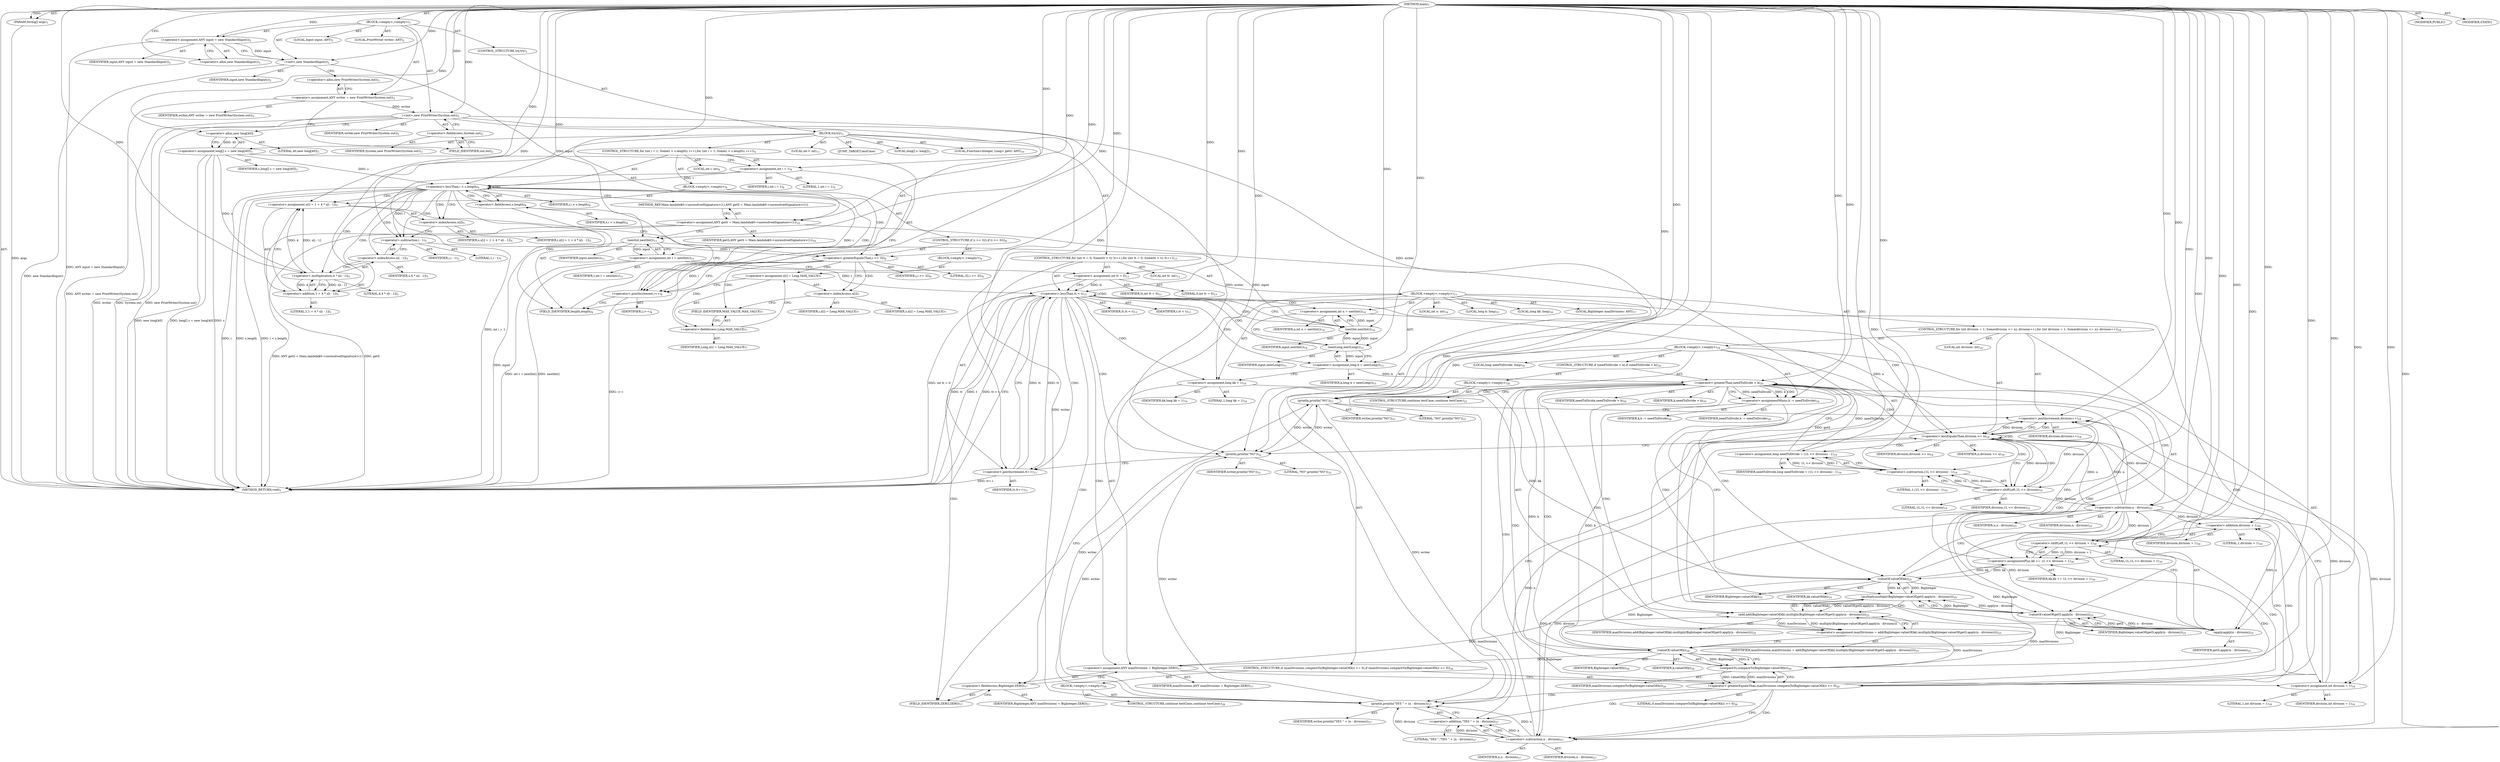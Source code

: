 digraph "main" {  
"32" [label = <(METHOD,main)<SUB>1</SUB>> ]
"17" [label = <(PARAM,String[] args)<SUB>1</SUB>> ]
"33" [label = <(BLOCK,&lt;empty&gt;,&lt;empty&gt;)<SUB>1</SUB>> ]
"4" [label = <(LOCAL,Input input: ANY)<SUB>2</SUB>> ]
"34" [label = <(&lt;operator&gt;.assignment,ANY input = new StandardInput())<SUB>2</SUB>> ]
"35" [label = <(IDENTIFIER,input,ANY input = new StandardInput())<SUB>2</SUB>> ]
"36" [label = <(&lt;operator&gt;.alloc,new StandardInput())<SUB>2</SUB>> ]
"37" [label = <(&lt;init&gt;,new StandardInput())<SUB>2</SUB>> ]
"3" [label = <(IDENTIFIER,input,new StandardInput())<SUB>2</SUB>> ]
"6" [label = <(LOCAL,PrintWriter writer: ANY)<SUB>2</SUB>> ]
"38" [label = <(&lt;operator&gt;.assignment,ANY writer = new PrintWriter(System.out))<SUB>2</SUB>> ]
"39" [label = <(IDENTIFIER,writer,ANY writer = new PrintWriter(System.out))<SUB>2</SUB>> ]
"40" [label = <(&lt;operator&gt;.alloc,new PrintWriter(System.out))<SUB>2</SUB>> ]
"41" [label = <(&lt;init&gt;,new PrintWriter(System.out))<SUB>2</SUB>> ]
"5" [label = <(IDENTIFIER,writer,new PrintWriter(System.out))<SUB>2</SUB>> ]
"42" [label = <(&lt;operator&gt;.fieldAccess,System.out)<SUB>2</SUB>> ]
"43" [label = <(IDENTIFIER,System,new PrintWriter(System.out))<SUB>2</SUB>> ]
"44" [label = <(FIELD_IDENTIFIER,out,out)<SUB>2</SUB>> ]
"45" [label = <(CONTROL_STRUCTURE,try,try)<SUB>2</SUB>> ]
"46" [label = <(BLOCK,try,try)<SUB>2</SUB>> ]
"8" [label = <(LOCAL,long[] s: long[])<SUB>3</SUB>> ]
"47" [label = <(&lt;operator&gt;.assignment,long[] s = new long[40])<SUB>3</SUB>> ]
"48" [label = <(IDENTIFIER,s,long[] s = new long[40])<SUB>3</SUB>> ]
"49" [label = <(&lt;operator&gt;.alloc,new long[40])> ]
"50" [label = <(LITERAL,40,new long[40])<SUB>3</SUB>> ]
"51" [label = <(CONTROL_STRUCTURE,for (int i = 1; Some(i &lt; s.length); i++),for (int i = 1; Some(i &lt; s.length); i++))<SUB>4</SUB>> ]
"11" [label = <(LOCAL,int i: int)<SUB>4</SUB>> ]
"52" [label = <(&lt;operator&gt;.assignment,int i = 1)<SUB>4</SUB>> ]
"53" [label = <(IDENTIFIER,i,int i = 1)<SUB>4</SUB>> ]
"54" [label = <(LITERAL,1,int i = 1)<SUB>4</SUB>> ]
"55" [label = <(&lt;operator&gt;.lessThan,i &lt; s.length)<SUB>4</SUB>> ]
"56" [label = <(IDENTIFIER,i,i &lt; s.length)<SUB>4</SUB>> ]
"57" [label = <(&lt;operator&gt;.fieldAccess,s.length)<SUB>4</SUB>> ]
"58" [label = <(IDENTIFIER,s,i &lt; s.length)<SUB>4</SUB>> ]
"59" [label = <(FIELD_IDENTIFIER,length,length)<SUB>4</SUB>> ]
"60" [label = <(&lt;operator&gt;.postIncrement,i++)<SUB>4</SUB>> ]
"61" [label = <(IDENTIFIER,i,i++)<SUB>4</SUB>> ]
"62" [label = <(BLOCK,&lt;empty&gt;,&lt;empty&gt;)<SUB>4</SUB>> ]
"63" [label = <(&lt;operator&gt;.assignment,s[i] = 1 + 4 * s[i - 1])<SUB>5</SUB>> ]
"64" [label = <(&lt;operator&gt;.indexAccess,s[i])<SUB>5</SUB>> ]
"65" [label = <(IDENTIFIER,s,s[i] = 1 + 4 * s[i - 1])<SUB>5</SUB>> ]
"66" [label = <(IDENTIFIER,i,s[i] = 1 + 4 * s[i - 1])<SUB>5</SUB>> ]
"67" [label = <(&lt;operator&gt;.addition,1 + 4 * s[i - 1])<SUB>5</SUB>> ]
"68" [label = <(LITERAL,1,1 + 4 * s[i - 1])<SUB>5</SUB>> ]
"69" [label = <(&lt;operator&gt;.multiplication,4 * s[i - 1])<SUB>5</SUB>> ]
"70" [label = <(LITERAL,4,4 * s[i - 1])<SUB>5</SUB>> ]
"71" [label = <(&lt;operator&gt;.indexAccess,s[i - 1])<SUB>5</SUB>> ]
"72" [label = <(IDENTIFIER,s,4 * s[i - 1])<SUB>5</SUB>> ]
"73" [label = <(&lt;operator&gt;.subtraction,i - 1)<SUB>5</SUB>> ]
"74" [label = <(IDENTIFIER,i,i - 1)<SUB>5</SUB>> ]
"75" [label = <(LITERAL,1,i - 1)<SUB>5</SUB>> ]
"76" [label = <(CONTROL_STRUCTURE,if (i &gt;= 32),if (i &gt;= 32))<SUB>6</SUB>> ]
"77" [label = <(&lt;operator&gt;.greaterEqualsThan,i &gt;= 32)<SUB>6</SUB>> ]
"78" [label = <(IDENTIFIER,i,i &gt;= 32)<SUB>6</SUB>> ]
"79" [label = <(LITERAL,32,i &gt;= 32)<SUB>6</SUB>> ]
"80" [label = <(BLOCK,&lt;empty&gt;,&lt;empty&gt;)<SUB>6</SUB>> ]
"81" [label = <(&lt;operator&gt;.assignment,s[i] = Long.MAX_VALUE)<SUB>7</SUB>> ]
"82" [label = <(&lt;operator&gt;.indexAccess,s[i])<SUB>7</SUB>> ]
"83" [label = <(IDENTIFIER,s,s[i] = Long.MAX_VALUE)<SUB>7</SUB>> ]
"84" [label = <(IDENTIFIER,i,s[i] = Long.MAX_VALUE)<SUB>7</SUB>> ]
"85" [label = <(&lt;operator&gt;.fieldAccess,Long.MAX_VALUE)<SUB>7</SUB>> ]
"86" [label = <(IDENTIFIER,Long,s[i] = Long.MAX_VALUE)<SUB>7</SUB>> ]
"87" [label = <(FIELD_IDENTIFIER,MAX_VALUE,MAX_VALUE)<SUB>7</SUB>> ]
"13" [label = <(LOCAL,Function&lt;Integer, Long&gt; getS: ANY)<SUB>10</SUB>> ]
"88" [label = <(&lt;operator&gt;.assignment,ANY getS = Main.lambda$0:&lt;unresolvedSignature&gt;(1))<SUB>10</SUB>> ]
"89" [label = <(IDENTIFIER,getS,ANY getS = Main.lambda$0:&lt;unresolvedSignature&gt;(1))<SUB>10</SUB>> ]
"9" [label = <(METHOD_REF,Main.lambda$0:&lt;unresolvedSignature&gt;(1),ANY getS = Main.lambda$0:&lt;unresolvedSignature&gt;(1))> ]
"90" [label = <(LOCAL,int t: int)<SUB>11</SUB>> ]
"91" [label = <(&lt;operator&gt;.assignment,int t = nextInt())<SUB>11</SUB>> ]
"92" [label = <(IDENTIFIER,t,int t = nextInt())<SUB>11</SUB>> ]
"93" [label = <(nextInt,nextInt())<SUB>11</SUB>> ]
"94" [label = <(IDENTIFIER,input,nextInt())<SUB>11</SUB>> ]
"95" [label = <(JUMP_TARGET,testCase)> ]
"96" [label = <(CONTROL_STRUCTURE,for (int tt = 0; Some(tt &lt; t); tt++),for (int tt = 0; Some(tt &lt; t); tt++))<SUB>13</SUB>> ]
"97" [label = <(LOCAL,int tt: int)<SUB>13</SUB>> ]
"98" [label = <(&lt;operator&gt;.assignment,int tt = 0)<SUB>13</SUB>> ]
"99" [label = <(IDENTIFIER,tt,int tt = 0)<SUB>13</SUB>> ]
"100" [label = <(LITERAL,0,int tt = 0)<SUB>13</SUB>> ]
"101" [label = <(&lt;operator&gt;.lessThan,tt &lt; t)<SUB>13</SUB>> ]
"102" [label = <(IDENTIFIER,tt,tt &lt; t)<SUB>13</SUB>> ]
"103" [label = <(IDENTIFIER,t,tt &lt; t)<SUB>13</SUB>> ]
"104" [label = <(&lt;operator&gt;.postIncrement,tt++)<SUB>13</SUB>> ]
"105" [label = <(IDENTIFIER,tt,tt++)<SUB>13</SUB>> ]
"106" [label = <(BLOCK,&lt;empty&gt;,&lt;empty&gt;)<SUB>13</SUB>> ]
"107" [label = <(LOCAL,int n: int)<SUB>14</SUB>> ]
"108" [label = <(&lt;operator&gt;.assignment,int n = nextInt())<SUB>14</SUB>> ]
"109" [label = <(IDENTIFIER,n,int n = nextInt())<SUB>14</SUB>> ]
"110" [label = <(nextInt,nextInt())<SUB>14</SUB>> ]
"111" [label = <(IDENTIFIER,input,nextInt())<SUB>14</SUB>> ]
"112" [label = <(LOCAL,long k: long)<SUB>15</SUB>> ]
"113" [label = <(&lt;operator&gt;.assignment,long k = nextLong())<SUB>15</SUB>> ]
"114" [label = <(IDENTIFIER,k,long k = nextLong())<SUB>15</SUB>> ]
"115" [label = <(nextLong,nextLong())<SUB>15</SUB>> ]
"116" [label = <(IDENTIFIER,input,nextLong())<SUB>15</SUB>> ]
"117" [label = <(LOCAL,long kk: long)<SUB>16</SUB>> ]
"118" [label = <(&lt;operator&gt;.assignment,long kk = 1)<SUB>16</SUB>> ]
"119" [label = <(IDENTIFIER,kk,long kk = 1)<SUB>16</SUB>> ]
"120" [label = <(LITERAL,1,long kk = 1)<SUB>16</SUB>> ]
"121" [label = <(LOCAL,BigInteger maxDivisions: ANY)<SUB>17</SUB>> ]
"122" [label = <(&lt;operator&gt;.assignment,ANY maxDivisions = BigInteger.ZERO)<SUB>17</SUB>> ]
"123" [label = <(IDENTIFIER,maxDivisions,ANY maxDivisions = BigInteger.ZERO)<SUB>17</SUB>> ]
"124" [label = <(&lt;operator&gt;.fieldAccess,BigInteger.ZERO)<SUB>17</SUB>> ]
"125" [label = <(IDENTIFIER,BigInteger,ANY maxDivisions = BigInteger.ZERO)<SUB>17</SUB>> ]
"126" [label = <(FIELD_IDENTIFIER,ZERO,ZERO)<SUB>17</SUB>> ]
"127" [label = <(CONTROL_STRUCTURE,for (int division = 1; Some(division &lt;= n); division++),for (int division = 1; Some(division &lt;= n); division++))<SUB>18</SUB>> ]
"128" [label = <(LOCAL,int division: int)<SUB>18</SUB>> ]
"129" [label = <(&lt;operator&gt;.assignment,int division = 1)<SUB>18</SUB>> ]
"130" [label = <(IDENTIFIER,division,int division = 1)<SUB>18</SUB>> ]
"131" [label = <(LITERAL,1,int division = 1)<SUB>18</SUB>> ]
"132" [label = <(&lt;operator&gt;.lessEqualsThan,division &lt;= n)<SUB>18</SUB>> ]
"133" [label = <(IDENTIFIER,division,division &lt;= n)<SUB>18</SUB>> ]
"134" [label = <(IDENTIFIER,n,division &lt;= n)<SUB>18</SUB>> ]
"135" [label = <(&lt;operator&gt;.postIncrement,division++)<SUB>18</SUB>> ]
"136" [label = <(IDENTIFIER,division,division++)<SUB>18</SUB>> ]
"137" [label = <(BLOCK,&lt;empty&gt;,&lt;empty&gt;)<SUB>18</SUB>> ]
"138" [label = <(LOCAL,long needToDivide: long)<SUB>19</SUB>> ]
"139" [label = <(&lt;operator&gt;.assignment,long needToDivide = (1L &lt;&lt; division) - 1)<SUB>19</SUB>> ]
"140" [label = <(IDENTIFIER,needToDivide,long needToDivide = (1L &lt;&lt; division) - 1)<SUB>19</SUB>> ]
"141" [label = <(&lt;operator&gt;.subtraction,(1L &lt;&lt; division) - 1)<SUB>19</SUB>> ]
"142" [label = <(&lt;operator&gt;.shiftLeft,1L &lt;&lt; division)<SUB>19</SUB>> ]
"143" [label = <(LITERAL,1L,1L &lt;&lt; division)<SUB>19</SUB>> ]
"144" [label = <(IDENTIFIER,division,1L &lt;&lt; division)<SUB>19</SUB>> ]
"145" [label = <(LITERAL,1,(1L &lt;&lt; division) - 1)<SUB>19</SUB>> ]
"146" [label = <(CONTROL_STRUCTURE,if (needToDivide &gt; k),if (needToDivide &gt; k))<SUB>20</SUB>> ]
"147" [label = <(&lt;operator&gt;.greaterThan,needToDivide &gt; k)<SUB>20</SUB>> ]
"148" [label = <(IDENTIFIER,needToDivide,needToDivide &gt; k)<SUB>20</SUB>> ]
"149" [label = <(IDENTIFIER,k,needToDivide &gt; k)<SUB>20</SUB>> ]
"150" [label = <(BLOCK,&lt;empty&gt;,&lt;empty&gt;)<SUB>20</SUB>> ]
"151" [label = <(println,println(&quot;NO&quot;))<SUB>21</SUB>> ]
"152" [label = <(IDENTIFIER,writer,println(&quot;NO&quot;))<SUB>21</SUB>> ]
"153" [label = <(LITERAL,&quot;NO&quot;,println(&quot;NO&quot;))<SUB>21</SUB>> ]
"154" [label = <(CONTROL_STRUCTURE,continue testCase;,continue testCase;)<SUB>22</SUB>> ]
"155" [label = <(&lt;operator&gt;.assignmentMinus,k -= needToDivide)<SUB>24</SUB>> ]
"156" [label = <(IDENTIFIER,k,k -= needToDivide)<SUB>24</SUB>> ]
"157" [label = <(IDENTIFIER,needToDivide,k -= needToDivide)<SUB>24</SUB>> ]
"158" [label = <(&lt;operator&gt;.assignment,maxDivisions = add(BigInteger.valueOf(kk).multiply(BigInteger.valueOf(getS.apply(n - division)))))<SUB>25</SUB>> ]
"159" [label = <(IDENTIFIER,maxDivisions,maxDivisions = add(BigInteger.valueOf(kk).multiply(BigInteger.valueOf(getS.apply(n - division)))))<SUB>25</SUB>> ]
"160" [label = <(add,add(BigInteger.valueOf(kk).multiply(BigInteger.valueOf(getS.apply(n - division)))))<SUB>25</SUB>> ]
"161" [label = <(IDENTIFIER,maxDivisions,add(BigInteger.valueOf(kk).multiply(BigInteger.valueOf(getS.apply(n - division)))))<SUB>25</SUB>> ]
"162" [label = <(multiply,multiply(BigInteger.valueOf(getS.apply(n - division))))<SUB>25</SUB>> ]
"163" [label = <(valueOf,valueOf(kk))<SUB>25</SUB>> ]
"164" [label = <(IDENTIFIER,BigInteger,valueOf(kk))<SUB>25</SUB>> ]
"165" [label = <(IDENTIFIER,kk,valueOf(kk))<SUB>25</SUB>> ]
"166" [label = <(valueOf,valueOf(getS.apply(n - division)))<SUB>25</SUB>> ]
"167" [label = <(IDENTIFIER,BigInteger,valueOf(getS.apply(n - division)))<SUB>25</SUB>> ]
"168" [label = <(apply,apply(n - division))<SUB>25</SUB>> ]
"169" [label = <(IDENTIFIER,getS,apply(n - division))<SUB>25</SUB>> ]
"170" [label = <(&lt;operator&gt;.subtraction,n - division)<SUB>25</SUB>> ]
"171" [label = <(IDENTIFIER,n,n - division)<SUB>25</SUB>> ]
"172" [label = <(IDENTIFIER,division,n - division)<SUB>25</SUB>> ]
"173" [label = <(CONTROL_STRUCTURE,if (maxDivisions.compareTo(BigInteger.valueOf(k)) &gt;= 0),if (maxDivisions.compareTo(BigInteger.valueOf(k)) &gt;= 0))<SUB>26</SUB>> ]
"174" [label = <(&lt;operator&gt;.greaterEqualsThan,maxDivisions.compareTo(BigInteger.valueOf(k)) &gt;= 0)<SUB>26</SUB>> ]
"175" [label = <(compareTo,compareTo(BigInteger.valueOf(k)))<SUB>26</SUB>> ]
"176" [label = <(IDENTIFIER,maxDivisions,compareTo(BigInteger.valueOf(k)))<SUB>26</SUB>> ]
"177" [label = <(valueOf,valueOf(k))<SUB>26</SUB>> ]
"178" [label = <(IDENTIFIER,BigInteger,valueOf(k))<SUB>26</SUB>> ]
"179" [label = <(IDENTIFIER,k,valueOf(k))<SUB>26</SUB>> ]
"180" [label = <(LITERAL,0,maxDivisions.compareTo(BigInteger.valueOf(k)) &gt;= 0)<SUB>26</SUB>> ]
"181" [label = <(BLOCK,&lt;empty&gt;,&lt;empty&gt;)<SUB>26</SUB>> ]
"182" [label = <(println,println(&quot;YES &quot; + (n - division)))<SUB>27</SUB>> ]
"183" [label = <(IDENTIFIER,writer,println(&quot;YES &quot; + (n - division)))<SUB>27</SUB>> ]
"184" [label = <(&lt;operator&gt;.addition,&quot;YES &quot; + (n - division))<SUB>27</SUB>> ]
"185" [label = <(LITERAL,&quot;YES &quot;,&quot;YES &quot; + (n - division))<SUB>27</SUB>> ]
"186" [label = <(&lt;operator&gt;.subtraction,n - division)<SUB>27</SUB>> ]
"187" [label = <(IDENTIFIER,n,n - division)<SUB>27</SUB>> ]
"188" [label = <(IDENTIFIER,division,n - division)<SUB>27</SUB>> ]
"189" [label = <(CONTROL_STRUCTURE,continue testCase;,continue testCase;)<SUB>28</SUB>> ]
"190" [label = <(&lt;operator&gt;.assignmentPlus,kk += 1L &lt;&lt; division + 1)<SUB>30</SUB>> ]
"191" [label = <(IDENTIFIER,kk,kk += 1L &lt;&lt; division + 1)<SUB>30</SUB>> ]
"192" [label = <(&lt;operator&gt;.shiftLeft,1L &lt;&lt; division + 1)<SUB>30</SUB>> ]
"193" [label = <(LITERAL,1L,1L &lt;&lt; division + 1)<SUB>30</SUB>> ]
"194" [label = <(&lt;operator&gt;.addition,division + 1)<SUB>30</SUB>> ]
"195" [label = <(IDENTIFIER,division,division + 1)<SUB>30</SUB>> ]
"196" [label = <(LITERAL,1,division + 1)<SUB>30</SUB>> ]
"197" [label = <(println,println(&quot;NO&quot;))<SUB>32</SUB>> ]
"198" [label = <(IDENTIFIER,writer,println(&quot;NO&quot;))<SUB>32</SUB>> ]
"199" [label = <(LITERAL,&quot;NO&quot;,println(&quot;NO&quot;))<SUB>32</SUB>> ]
"200" [label = <(MODIFIER,PUBLIC)> ]
"201" [label = <(MODIFIER,STATIC)> ]
"202" [label = <(METHOD_RETURN,void)<SUB>1</SUB>> ]
  "32" -> "17"  [ label = "AST: "] 
  "32" -> "33"  [ label = "AST: "] 
  "32" -> "200"  [ label = "AST: "] 
  "32" -> "201"  [ label = "AST: "] 
  "32" -> "202"  [ label = "AST: "] 
  "33" -> "4"  [ label = "AST: "] 
  "33" -> "34"  [ label = "AST: "] 
  "33" -> "37"  [ label = "AST: "] 
  "33" -> "6"  [ label = "AST: "] 
  "33" -> "38"  [ label = "AST: "] 
  "33" -> "41"  [ label = "AST: "] 
  "33" -> "45"  [ label = "AST: "] 
  "34" -> "35"  [ label = "AST: "] 
  "34" -> "36"  [ label = "AST: "] 
  "37" -> "3"  [ label = "AST: "] 
  "38" -> "39"  [ label = "AST: "] 
  "38" -> "40"  [ label = "AST: "] 
  "41" -> "5"  [ label = "AST: "] 
  "41" -> "42"  [ label = "AST: "] 
  "42" -> "43"  [ label = "AST: "] 
  "42" -> "44"  [ label = "AST: "] 
  "45" -> "46"  [ label = "AST: "] 
  "46" -> "8"  [ label = "AST: "] 
  "46" -> "47"  [ label = "AST: "] 
  "46" -> "51"  [ label = "AST: "] 
  "46" -> "13"  [ label = "AST: "] 
  "46" -> "88"  [ label = "AST: "] 
  "46" -> "90"  [ label = "AST: "] 
  "46" -> "91"  [ label = "AST: "] 
  "46" -> "95"  [ label = "AST: "] 
  "46" -> "96"  [ label = "AST: "] 
  "47" -> "48"  [ label = "AST: "] 
  "47" -> "49"  [ label = "AST: "] 
  "49" -> "50"  [ label = "AST: "] 
  "51" -> "11"  [ label = "AST: "] 
  "51" -> "52"  [ label = "AST: "] 
  "51" -> "55"  [ label = "AST: "] 
  "51" -> "60"  [ label = "AST: "] 
  "51" -> "62"  [ label = "AST: "] 
  "52" -> "53"  [ label = "AST: "] 
  "52" -> "54"  [ label = "AST: "] 
  "55" -> "56"  [ label = "AST: "] 
  "55" -> "57"  [ label = "AST: "] 
  "57" -> "58"  [ label = "AST: "] 
  "57" -> "59"  [ label = "AST: "] 
  "60" -> "61"  [ label = "AST: "] 
  "62" -> "63"  [ label = "AST: "] 
  "62" -> "76"  [ label = "AST: "] 
  "63" -> "64"  [ label = "AST: "] 
  "63" -> "67"  [ label = "AST: "] 
  "64" -> "65"  [ label = "AST: "] 
  "64" -> "66"  [ label = "AST: "] 
  "67" -> "68"  [ label = "AST: "] 
  "67" -> "69"  [ label = "AST: "] 
  "69" -> "70"  [ label = "AST: "] 
  "69" -> "71"  [ label = "AST: "] 
  "71" -> "72"  [ label = "AST: "] 
  "71" -> "73"  [ label = "AST: "] 
  "73" -> "74"  [ label = "AST: "] 
  "73" -> "75"  [ label = "AST: "] 
  "76" -> "77"  [ label = "AST: "] 
  "76" -> "80"  [ label = "AST: "] 
  "77" -> "78"  [ label = "AST: "] 
  "77" -> "79"  [ label = "AST: "] 
  "80" -> "81"  [ label = "AST: "] 
  "81" -> "82"  [ label = "AST: "] 
  "81" -> "85"  [ label = "AST: "] 
  "82" -> "83"  [ label = "AST: "] 
  "82" -> "84"  [ label = "AST: "] 
  "85" -> "86"  [ label = "AST: "] 
  "85" -> "87"  [ label = "AST: "] 
  "88" -> "89"  [ label = "AST: "] 
  "88" -> "9"  [ label = "AST: "] 
  "91" -> "92"  [ label = "AST: "] 
  "91" -> "93"  [ label = "AST: "] 
  "93" -> "94"  [ label = "AST: "] 
  "96" -> "97"  [ label = "AST: "] 
  "96" -> "98"  [ label = "AST: "] 
  "96" -> "101"  [ label = "AST: "] 
  "96" -> "104"  [ label = "AST: "] 
  "96" -> "106"  [ label = "AST: "] 
  "98" -> "99"  [ label = "AST: "] 
  "98" -> "100"  [ label = "AST: "] 
  "101" -> "102"  [ label = "AST: "] 
  "101" -> "103"  [ label = "AST: "] 
  "104" -> "105"  [ label = "AST: "] 
  "106" -> "107"  [ label = "AST: "] 
  "106" -> "108"  [ label = "AST: "] 
  "106" -> "112"  [ label = "AST: "] 
  "106" -> "113"  [ label = "AST: "] 
  "106" -> "117"  [ label = "AST: "] 
  "106" -> "118"  [ label = "AST: "] 
  "106" -> "121"  [ label = "AST: "] 
  "106" -> "122"  [ label = "AST: "] 
  "106" -> "127"  [ label = "AST: "] 
  "106" -> "197"  [ label = "AST: "] 
  "108" -> "109"  [ label = "AST: "] 
  "108" -> "110"  [ label = "AST: "] 
  "110" -> "111"  [ label = "AST: "] 
  "113" -> "114"  [ label = "AST: "] 
  "113" -> "115"  [ label = "AST: "] 
  "115" -> "116"  [ label = "AST: "] 
  "118" -> "119"  [ label = "AST: "] 
  "118" -> "120"  [ label = "AST: "] 
  "122" -> "123"  [ label = "AST: "] 
  "122" -> "124"  [ label = "AST: "] 
  "124" -> "125"  [ label = "AST: "] 
  "124" -> "126"  [ label = "AST: "] 
  "127" -> "128"  [ label = "AST: "] 
  "127" -> "129"  [ label = "AST: "] 
  "127" -> "132"  [ label = "AST: "] 
  "127" -> "135"  [ label = "AST: "] 
  "127" -> "137"  [ label = "AST: "] 
  "129" -> "130"  [ label = "AST: "] 
  "129" -> "131"  [ label = "AST: "] 
  "132" -> "133"  [ label = "AST: "] 
  "132" -> "134"  [ label = "AST: "] 
  "135" -> "136"  [ label = "AST: "] 
  "137" -> "138"  [ label = "AST: "] 
  "137" -> "139"  [ label = "AST: "] 
  "137" -> "146"  [ label = "AST: "] 
  "137" -> "155"  [ label = "AST: "] 
  "137" -> "158"  [ label = "AST: "] 
  "137" -> "173"  [ label = "AST: "] 
  "137" -> "190"  [ label = "AST: "] 
  "139" -> "140"  [ label = "AST: "] 
  "139" -> "141"  [ label = "AST: "] 
  "141" -> "142"  [ label = "AST: "] 
  "141" -> "145"  [ label = "AST: "] 
  "142" -> "143"  [ label = "AST: "] 
  "142" -> "144"  [ label = "AST: "] 
  "146" -> "147"  [ label = "AST: "] 
  "146" -> "150"  [ label = "AST: "] 
  "147" -> "148"  [ label = "AST: "] 
  "147" -> "149"  [ label = "AST: "] 
  "150" -> "151"  [ label = "AST: "] 
  "150" -> "154"  [ label = "AST: "] 
  "151" -> "152"  [ label = "AST: "] 
  "151" -> "153"  [ label = "AST: "] 
  "155" -> "156"  [ label = "AST: "] 
  "155" -> "157"  [ label = "AST: "] 
  "158" -> "159"  [ label = "AST: "] 
  "158" -> "160"  [ label = "AST: "] 
  "160" -> "161"  [ label = "AST: "] 
  "160" -> "162"  [ label = "AST: "] 
  "162" -> "163"  [ label = "AST: "] 
  "162" -> "166"  [ label = "AST: "] 
  "163" -> "164"  [ label = "AST: "] 
  "163" -> "165"  [ label = "AST: "] 
  "166" -> "167"  [ label = "AST: "] 
  "166" -> "168"  [ label = "AST: "] 
  "168" -> "169"  [ label = "AST: "] 
  "168" -> "170"  [ label = "AST: "] 
  "170" -> "171"  [ label = "AST: "] 
  "170" -> "172"  [ label = "AST: "] 
  "173" -> "174"  [ label = "AST: "] 
  "173" -> "181"  [ label = "AST: "] 
  "174" -> "175"  [ label = "AST: "] 
  "174" -> "180"  [ label = "AST: "] 
  "175" -> "176"  [ label = "AST: "] 
  "175" -> "177"  [ label = "AST: "] 
  "177" -> "178"  [ label = "AST: "] 
  "177" -> "179"  [ label = "AST: "] 
  "181" -> "182"  [ label = "AST: "] 
  "181" -> "189"  [ label = "AST: "] 
  "182" -> "183"  [ label = "AST: "] 
  "182" -> "184"  [ label = "AST: "] 
  "184" -> "185"  [ label = "AST: "] 
  "184" -> "186"  [ label = "AST: "] 
  "186" -> "187"  [ label = "AST: "] 
  "186" -> "188"  [ label = "AST: "] 
  "190" -> "191"  [ label = "AST: "] 
  "190" -> "192"  [ label = "AST: "] 
  "192" -> "193"  [ label = "AST: "] 
  "192" -> "194"  [ label = "AST: "] 
  "194" -> "195"  [ label = "AST: "] 
  "194" -> "196"  [ label = "AST: "] 
  "197" -> "198"  [ label = "AST: "] 
  "197" -> "199"  [ label = "AST: "] 
  "34" -> "37"  [ label = "CFG: "] 
  "37" -> "40"  [ label = "CFG: "] 
  "38" -> "44"  [ label = "CFG: "] 
  "41" -> "49"  [ label = "CFG: "] 
  "36" -> "34"  [ label = "CFG: "] 
  "40" -> "38"  [ label = "CFG: "] 
  "42" -> "41"  [ label = "CFG: "] 
  "44" -> "42"  [ label = "CFG: "] 
  "47" -> "52"  [ label = "CFG: "] 
  "88" -> "93"  [ label = "CFG: "] 
  "91" -> "98"  [ label = "CFG: "] 
  "49" -> "47"  [ label = "CFG: "] 
  "52" -> "59"  [ label = "CFG: "] 
  "55" -> "64"  [ label = "CFG: "] 
  "55" -> "9"  [ label = "CFG: "] 
  "60" -> "59"  [ label = "CFG: "] 
  "9" -> "88"  [ label = "CFG: "] 
  "93" -> "91"  [ label = "CFG: "] 
  "98" -> "101"  [ label = "CFG: "] 
  "101" -> "202"  [ label = "CFG: "] 
  "101" -> "110"  [ label = "CFG: "] 
  "104" -> "101"  [ label = "CFG: "] 
  "57" -> "55"  [ label = "CFG: "] 
  "63" -> "77"  [ label = "CFG: "] 
  "108" -> "115"  [ label = "CFG: "] 
  "113" -> "118"  [ label = "CFG: "] 
  "118" -> "126"  [ label = "CFG: "] 
  "122" -> "129"  [ label = "CFG: "] 
  "197" -> "104"  [ label = "CFG: "] 
  "59" -> "57"  [ label = "CFG: "] 
  "64" -> "73"  [ label = "CFG: "] 
  "67" -> "63"  [ label = "CFG: "] 
  "77" -> "82"  [ label = "CFG: "] 
  "77" -> "60"  [ label = "CFG: "] 
  "110" -> "108"  [ label = "CFG: "] 
  "115" -> "113"  [ label = "CFG: "] 
  "124" -> "122"  [ label = "CFG: "] 
  "129" -> "132"  [ label = "CFG: "] 
  "132" -> "142"  [ label = "CFG: "] 
  "132" -> "197"  [ label = "CFG: "] 
  "135" -> "132"  [ label = "CFG: "] 
  "69" -> "67"  [ label = "CFG: "] 
  "81" -> "60"  [ label = "CFG: "] 
  "126" -> "124"  [ label = "CFG: "] 
  "139" -> "147"  [ label = "CFG: "] 
  "155" -> "163"  [ label = "CFG: "] 
  "158" -> "177"  [ label = "CFG: "] 
  "190" -> "135"  [ label = "CFG: "] 
  "71" -> "69"  [ label = "CFG: "] 
  "82" -> "87"  [ label = "CFG: "] 
  "85" -> "81"  [ label = "CFG: "] 
  "141" -> "139"  [ label = "CFG: "] 
  "147" -> "151"  [ label = "CFG: "] 
  "147" -> "155"  [ label = "CFG: "] 
  "160" -> "158"  [ label = "CFG: "] 
  "174" -> "186"  [ label = "CFG: "] 
  "174" -> "194"  [ label = "CFG: "] 
  "192" -> "190"  [ label = "CFG: "] 
  "73" -> "71"  [ label = "CFG: "] 
  "87" -> "85"  [ label = "CFG: "] 
  "142" -> "141"  [ label = "CFG: "] 
  "151" -> "135"  [ label = "CFG: "] 
  "162" -> "160"  [ label = "CFG: "] 
  "175" -> "174"  [ label = "CFG: "] 
  "182" -> "135"  [ label = "CFG: "] 
  "194" -> "192"  [ label = "CFG: "] 
  "163" -> "170"  [ label = "CFG: "] 
  "166" -> "162"  [ label = "CFG: "] 
  "177" -> "175"  [ label = "CFG: "] 
  "184" -> "182"  [ label = "CFG: "] 
  "168" -> "166"  [ label = "CFG: "] 
  "186" -> "184"  [ label = "CFG: "] 
  "170" -> "168"  [ label = "CFG: "] 
  "32" -> "36"  [ label = "CFG: "] 
  "17" -> "202"  [ label = "DDG: args"] 
  "34" -> "202"  [ label = "DDG: ANY input = new StandardInput()"] 
  "37" -> "202"  [ label = "DDG: new StandardInput()"] 
  "38" -> "202"  [ label = "DDG: ANY writer = new PrintWriter(System.out)"] 
  "41" -> "202"  [ label = "DDG: writer"] 
  "41" -> "202"  [ label = "DDG: System.out"] 
  "41" -> "202"  [ label = "DDG: new PrintWriter(System.out)"] 
  "47" -> "202"  [ label = "DDG: s"] 
  "47" -> "202"  [ label = "DDG: new long[40]"] 
  "47" -> "202"  [ label = "DDG: long[] s = new long[40]"] 
  "52" -> "202"  [ label = "DDG: int i = 1"] 
  "55" -> "202"  [ label = "DDG: i"] 
  "55" -> "202"  [ label = "DDG: s.length"] 
  "55" -> "202"  [ label = "DDG: i &lt; s.length"] 
  "88" -> "202"  [ label = "DDG: getS"] 
  "88" -> "202"  [ label = "DDG: ANY getS = Main.lambda$0:&lt;unresolvedSignature&gt;(1)"] 
  "93" -> "202"  [ label = "DDG: input"] 
  "91" -> "202"  [ label = "DDG: nextInt()"] 
  "91" -> "202"  [ label = "DDG: int t = nextInt()"] 
  "98" -> "202"  [ label = "DDG: int tt = 0"] 
  "101" -> "202"  [ label = "DDG: tt"] 
  "101" -> "202"  [ label = "DDG: t"] 
  "101" -> "202"  [ label = "DDG: tt &lt; t"] 
  "104" -> "202"  [ label = "DDG: tt++"] 
  "60" -> "202"  [ label = "DDG: i++"] 
  "32" -> "17"  [ label = "DDG: "] 
  "32" -> "34"  [ label = "DDG: "] 
  "32" -> "38"  [ label = "DDG: "] 
  "34" -> "37"  [ label = "DDG: input"] 
  "32" -> "37"  [ label = "DDG: "] 
  "38" -> "41"  [ label = "DDG: writer"] 
  "32" -> "41"  [ label = "DDG: "] 
  "49" -> "47"  [ label = "DDG: 40"] 
  "32" -> "88"  [ label = "DDG: "] 
  "93" -> "91"  [ label = "DDG: input"] 
  "32" -> "52"  [ label = "DDG: "] 
  "32" -> "98"  [ label = "DDG: "] 
  "32" -> "49"  [ label = "DDG: "] 
  "52" -> "55"  [ label = "DDG: i"] 
  "60" -> "55"  [ label = "DDG: i"] 
  "32" -> "55"  [ label = "DDG: "] 
  "47" -> "55"  [ label = "DDG: s"] 
  "77" -> "60"  [ label = "DDG: i"] 
  "32" -> "60"  [ label = "DDG: "] 
  "32" -> "63"  [ label = "DDG: "] 
  "69" -> "63"  [ label = "DDG: 4"] 
  "69" -> "63"  [ label = "DDG: s[i - 1]"] 
  "37" -> "93"  [ label = "DDG: input"] 
  "32" -> "93"  [ label = "DDG: "] 
  "98" -> "101"  [ label = "DDG: tt"] 
  "104" -> "101"  [ label = "DDG: tt"] 
  "32" -> "101"  [ label = "DDG: "] 
  "91" -> "101"  [ label = "DDG: t"] 
  "101" -> "104"  [ label = "DDG: tt"] 
  "32" -> "104"  [ label = "DDG: "] 
  "110" -> "108"  [ label = "DDG: input"] 
  "115" -> "113"  [ label = "DDG: input"] 
  "32" -> "118"  [ label = "DDG: "] 
  "177" -> "122"  [ label = "DDG: BigInteger"] 
  "32" -> "129"  [ label = "DDG: "] 
  "41" -> "197"  [ label = "DDG: writer"] 
  "182" -> "197"  [ label = "DDG: writer"] 
  "151" -> "197"  [ label = "DDG: writer"] 
  "32" -> "197"  [ label = "DDG: "] 
  "32" -> "67"  [ label = "DDG: "] 
  "69" -> "67"  [ label = "DDG: 4"] 
  "69" -> "67"  [ label = "DDG: s[i - 1]"] 
  "73" -> "77"  [ label = "DDG: i"] 
  "32" -> "77"  [ label = "DDG: "] 
  "93" -> "110"  [ label = "DDG: input"] 
  "115" -> "110"  [ label = "DDG: input"] 
  "32" -> "110"  [ label = "DDG: "] 
  "110" -> "115"  [ label = "DDG: input"] 
  "32" -> "115"  [ label = "DDG: "] 
  "129" -> "132"  [ label = "DDG: division"] 
  "135" -> "132"  [ label = "DDG: division"] 
  "32" -> "132"  [ label = "DDG: "] 
  "108" -> "132"  [ label = "DDG: n"] 
  "170" -> "132"  [ label = "DDG: n"] 
  "186" -> "132"  [ label = "DDG: n"] 
  "142" -> "135"  [ label = "DDG: division"] 
  "186" -> "135"  [ label = "DDG: division"] 
  "32" -> "135"  [ label = "DDG: "] 
  "170" -> "135"  [ label = "DDG: division"] 
  "141" -> "139"  [ label = "DDG: 1L &lt;&lt; division"] 
  "141" -> "139"  [ label = "DDG: 1"] 
  "147" -> "155"  [ label = "DDG: needToDivide"] 
  "32" -> "155"  [ label = "DDG: "] 
  "160" -> "158"  [ label = "DDG: maxDivisions"] 
  "160" -> "158"  [ label = "DDG: multiply(BigInteger.valueOf(getS.apply(n - division)))"] 
  "192" -> "190"  [ label = "DDG: 1L"] 
  "192" -> "190"  [ label = "DDG: division + 1"] 
  "32" -> "69"  [ label = "DDG: "] 
  "47" -> "69"  [ label = "DDG: s"] 
  "147" -> "155"  [ label = "DDG: k"] 
  "163" -> "190"  [ label = "DDG: kk"] 
  "32" -> "190"  [ label = "DDG: "] 
  "142" -> "141"  [ label = "DDG: 1L"] 
  "142" -> "141"  [ label = "DDG: division"] 
  "32" -> "141"  [ label = "DDG: "] 
  "139" -> "147"  [ label = "DDG: needToDivide"] 
  "32" -> "147"  [ label = "DDG: "] 
  "113" -> "147"  [ label = "DDG: k"] 
  "177" -> "147"  [ label = "DDG: k"] 
  "122" -> "160"  [ label = "DDG: maxDivisions"] 
  "175" -> "160"  [ label = "DDG: maxDivisions"] 
  "32" -> "160"  [ label = "DDG: "] 
  "162" -> "160"  [ label = "DDG: valueOf(kk)"] 
  "162" -> "160"  [ label = "DDG: valueOf(getS.apply(n - division))"] 
  "175" -> "174"  [ label = "DDG: maxDivisions"] 
  "175" -> "174"  [ label = "DDG: valueOf(k)"] 
  "32" -> "174"  [ label = "DDG: "] 
  "32" -> "192"  [ label = "DDG: "] 
  "170" -> "192"  [ label = "DDG: division"] 
  "55" -> "73"  [ label = "DDG: i"] 
  "32" -> "73"  [ label = "DDG: "] 
  "32" -> "142"  [ label = "DDG: "] 
  "132" -> "142"  [ label = "DDG: division"] 
  "41" -> "151"  [ label = "DDG: writer"] 
  "197" -> "151"  [ label = "DDG: writer"] 
  "182" -> "151"  [ label = "DDG: writer"] 
  "32" -> "151"  [ label = "DDG: "] 
  "163" -> "162"  [ label = "DDG: BigInteger"] 
  "163" -> "162"  [ label = "DDG: kk"] 
  "166" -> "162"  [ label = "DDG: BigInteger"] 
  "166" -> "162"  [ label = "DDG: apply(n - division)"] 
  "158" -> "175"  [ label = "DDG: maxDivisions"] 
  "32" -> "175"  [ label = "DDG: "] 
  "177" -> "175"  [ label = "DDG: BigInteger"] 
  "177" -> "175"  [ label = "DDG: k"] 
  "41" -> "182"  [ label = "DDG: writer"] 
  "197" -> "182"  [ label = "DDG: writer"] 
  "151" -> "182"  [ label = "DDG: writer"] 
  "32" -> "182"  [ label = "DDG: "] 
  "186" -> "182"  [ label = "DDG: n"] 
  "186" -> "182"  [ label = "DDG: division"] 
  "170" -> "194"  [ label = "DDG: division"] 
  "32" -> "194"  [ label = "DDG: "] 
  "177" -> "163"  [ label = "DDG: BigInteger"] 
  "32" -> "163"  [ label = "DDG: "] 
  "118" -> "163"  [ label = "DDG: kk"] 
  "190" -> "163"  [ label = "DDG: kk"] 
  "163" -> "166"  [ label = "DDG: BigInteger"] 
  "32" -> "166"  [ label = "DDG: "] 
  "168" -> "166"  [ label = "DDG: getS"] 
  "168" -> "166"  [ label = "DDG: n - division"] 
  "166" -> "177"  [ label = "DDG: BigInteger"] 
  "32" -> "177"  [ label = "DDG: "] 
  "155" -> "177"  [ label = "DDG: k"] 
  "32" -> "184"  [ label = "DDG: "] 
  "186" -> "184"  [ label = "DDG: n"] 
  "186" -> "184"  [ label = "DDG: division"] 
  "88" -> "168"  [ label = "DDG: getS"] 
  "32" -> "168"  [ label = "DDG: "] 
  "170" -> "168"  [ label = "DDG: n"] 
  "170" -> "168"  [ label = "DDG: division"] 
  "170" -> "186"  [ label = "DDG: n"] 
  "32" -> "186"  [ label = "DDG: "] 
  "170" -> "186"  [ label = "DDG: division"] 
  "132" -> "170"  [ label = "DDG: n"] 
  "32" -> "170"  [ label = "DDG: "] 
  "142" -> "170"  [ label = "DDG: division"] 
  "55" -> "60"  [ label = "CDG: "] 
  "55" -> "73"  [ label = "CDG: "] 
  "55" -> "77"  [ label = "CDG: "] 
  "55" -> "64"  [ label = "CDG: "] 
  "55" -> "57"  [ label = "CDG: "] 
  "55" -> "69"  [ label = "CDG: "] 
  "55" -> "67"  [ label = "CDG: "] 
  "55" -> "59"  [ label = "CDG: "] 
  "55" -> "71"  [ label = "CDG: "] 
  "55" -> "63"  [ label = "CDG: "] 
  "55" -> "55"  [ label = "CDG: "] 
  "101" -> "115"  [ label = "CDG: "] 
  "101" -> "113"  [ label = "CDG: "] 
  "101" -> "132"  [ label = "CDG: "] 
  "101" -> "104"  [ label = "CDG: "] 
  "101" -> "197"  [ label = "CDG: "] 
  "101" -> "129"  [ label = "CDG: "] 
  "101" -> "101"  [ label = "CDG: "] 
  "101" -> "118"  [ label = "CDG: "] 
  "101" -> "108"  [ label = "CDG: "] 
  "101" -> "122"  [ label = "CDG: "] 
  "101" -> "126"  [ label = "CDG: "] 
  "101" -> "110"  [ label = "CDG: "] 
  "101" -> "124"  [ label = "CDG: "] 
  "77" -> "81"  [ label = "CDG: "] 
  "77" -> "85"  [ label = "CDG: "] 
  "77" -> "87"  [ label = "CDG: "] 
  "77" -> "82"  [ label = "CDG: "] 
  "132" -> "132"  [ label = "CDG: "] 
  "132" -> "139"  [ label = "CDG: "] 
  "132" -> "141"  [ label = "CDG: "] 
  "132" -> "142"  [ label = "CDG: "] 
  "132" -> "147"  [ label = "CDG: "] 
  "132" -> "135"  [ label = "CDG: "] 
  "147" -> "163"  [ label = "CDG: "] 
  "147" -> "151"  [ label = "CDG: "] 
  "147" -> "162"  [ label = "CDG: "] 
  "147" -> "168"  [ label = "CDG: "] 
  "147" -> "170"  [ label = "CDG: "] 
  "147" -> "174"  [ label = "CDG: "] 
  "147" -> "155"  [ label = "CDG: "] 
  "147" -> "158"  [ label = "CDG: "] 
  "147" -> "160"  [ label = "CDG: "] 
  "147" -> "166"  [ label = "CDG: "] 
  "147" -> "177"  [ label = "CDG: "] 
  "147" -> "175"  [ label = "CDG: "] 
  "174" -> "192"  [ label = "CDG: "] 
  "174" -> "190"  [ label = "CDG: "] 
  "174" -> "184"  [ label = "CDG: "] 
  "174" -> "194"  [ label = "CDG: "] 
  "174" -> "182"  [ label = "CDG: "] 
  "174" -> "186"  [ label = "CDG: "] 
}
